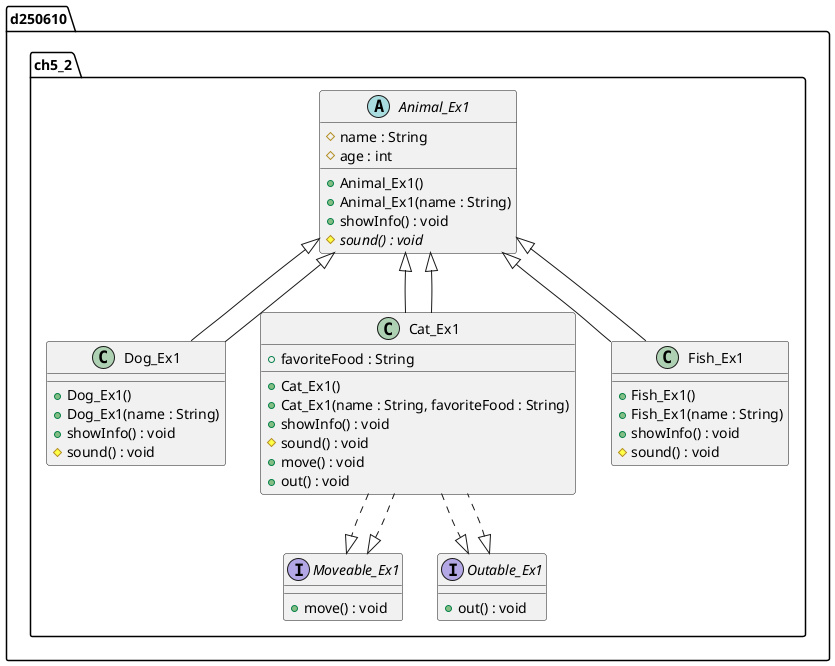 @startuml
package d250610.ch5_2 {
    abstract class Animal_Ex1 {
        # name : String
        # age : int
        + Animal_Ex1()
        + Animal_Ex1(name : String)
        + showInfo() : void
        {abstract} # sound() : void
    }

    interface Moveable_Ex1 {
        + move() : void
    }

    interface Outable_Ex1 {
        + out() : void
    }

    class Dog_Ex1 extends Animal_Ex1 {
        + Dog_Ex1()
        + Dog_Ex1(name : String)
        + showInfo() : void
        # sound() : void
    }

    class Cat_Ex1 extends Animal_Ex1 implements Moveable_Ex1, Outable_Ex1 {
        + Cat_Ex1()
        + Cat_Ex1(name : String, favoriteFood : String)
        + showInfo() : void
        # sound() : void
        + move() : void
        + out() : void
        + favoriteFood : String
    }

    class Fish_Ex1 extends Animal_Ex1 {
        + Fish_Ex1()
        + Fish_Ex1(name : String)
        + showInfo() : void
        # sound() : void
    }
}

d250610.ch5_2.Dog_Ex1 --|> d250610.ch5_2.Animal_Ex1
d250610.ch5_2.Cat_Ex1 --|> d250610.ch5_2.Animal_Ex1
d250610.ch5_2.Fish_Ex1 --|> d250610.ch5_2.Animal_Ex1
d250610.ch5_2.Cat_Ex1 ..|> d250610.ch5_2.Moveable_Ex1
d250610.ch5_2.Cat_Ex1 ..|> d250610.ch5_2.Outable_Ex1

@enduml